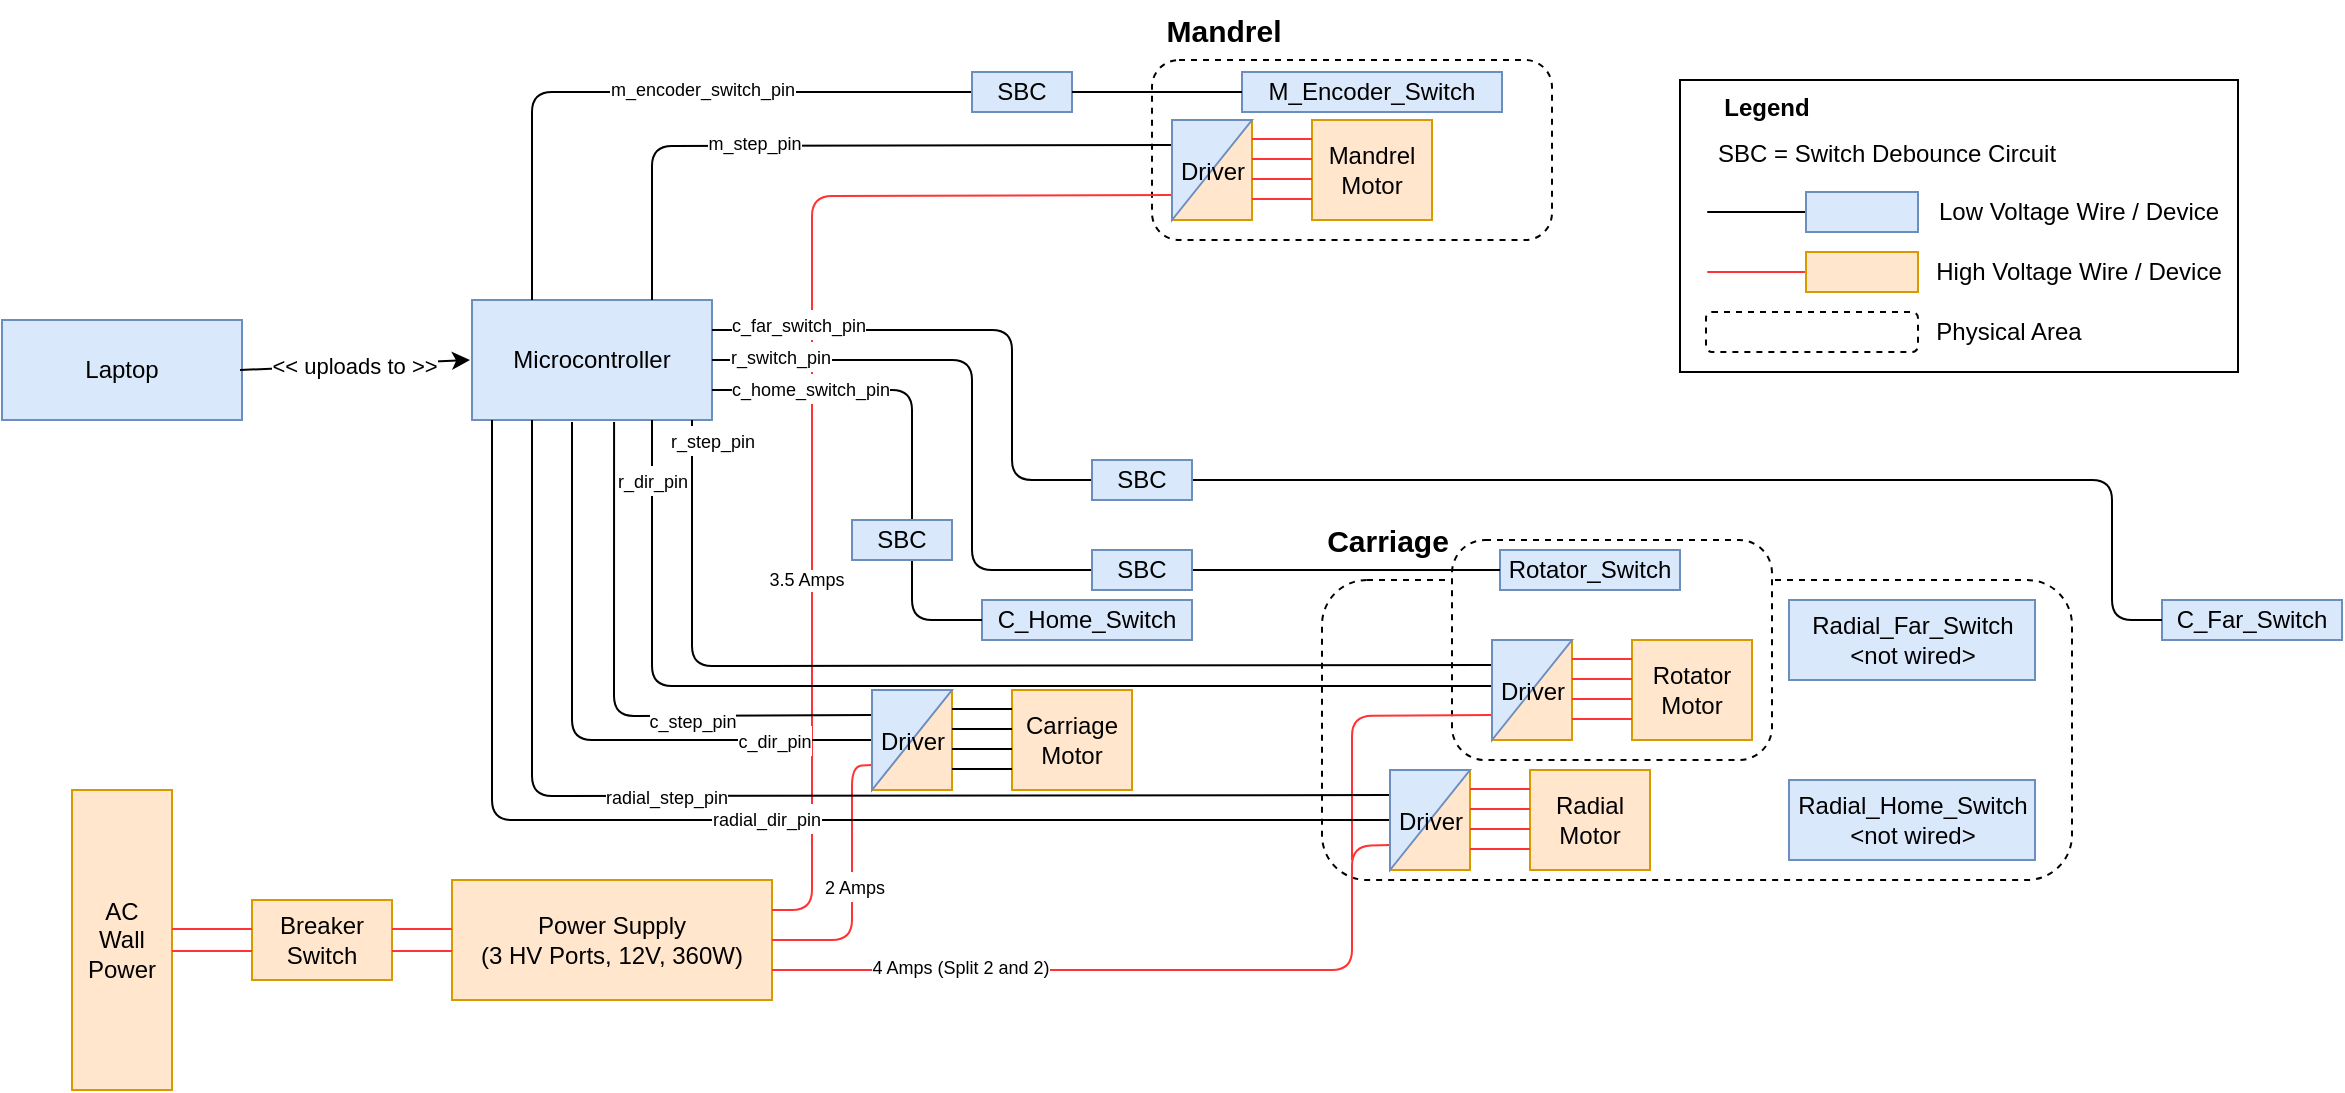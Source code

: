 <mxfile version="13.0.4" type="google"><diagram id="nNzcqElX4ivNg4Z2oJ4j" name="Page-1"><mxGraphModel dx="1796" dy="541" grid="1" gridSize="10" guides="1" tooltips="1" connect="1" arrows="1" fold="1" page="1" pageScale="1" pageWidth="850" pageHeight="1100" math="0" shadow="0"><root><mxCell id="0"/><mxCell id="1" parent="0"/><mxCell id="NPvhhO-7LyAs_4lnvj3m-12" value="" style="rounded=0;whiteSpace=wrap;html=1;" parent="1" vertex="1"><mxGeometry x="654" y="70" width="279" height="146" as="geometry"/></mxCell><mxCell id="IzQt1W1cu9QnGlGekDXs-2" value="" style="rounded=1;whiteSpace=wrap;html=1;dashed=1;" parent="1" vertex="1"><mxGeometry x="390" y="60" width="200" height="90" as="geometry"/></mxCell><mxCell id="IzQt1W1cu9QnGlGekDXs-4" value="" style="rounded=1;whiteSpace=wrap;html=1;dashed=1;" parent="1" vertex="1"><mxGeometry x="475" y="320" width="375" height="150" as="geometry"/></mxCell><mxCell id="IzQt1W1cu9QnGlGekDXs-5" value="Power Supply&lt;br&gt;(3 HV Ports, 12V, 360W)" style="rounded=0;whiteSpace=wrap;html=1;fillColor=#ffe6cc;strokeColor=#d79b00;" parent="1" vertex="1"><mxGeometry x="40" y="470" width="160" height="60" as="geometry"/></mxCell><mxCell id="IzQt1W1cu9QnGlGekDXs-6" value="Microcontroller" style="rounded=0;whiteSpace=wrap;html=1;fillColor=#dae8fc;strokeColor=#6c8ebf;" parent="1" vertex="1"><mxGeometry x="50" y="180" width="120" height="60" as="geometry"/></mxCell><mxCell id="IzQt1W1cu9QnGlGekDXs-7" value="AC&lt;br&gt;Wall Power" style="rounded=0;whiteSpace=wrap;html=1;fillColor=#ffe6cc;strokeColor=#d79b00;" parent="1" vertex="1"><mxGeometry x="-150" y="425" width="50" height="150" as="geometry"/></mxCell><mxCell id="IzQt1W1cu9QnGlGekDXs-8" value="Laptop" style="rounded=0;whiteSpace=wrap;html=1;fillColor=#dae8fc;strokeColor=#6c8ebf;" parent="1" vertex="1"><mxGeometry x="-185" y="190" width="120" height="50" as="geometry"/></mxCell><mxCell id="IzQt1W1cu9QnGlGekDXs-9" value="&amp;lt;&amp;lt; uploads to &amp;gt;&amp;gt;" style="endArrow=classic;html=1;entryX=0;entryY=0.5;entryDx=0;entryDy=0;exitX=1;exitY=0.5;exitDx=0;exitDy=0;" parent="1" edge="1"><mxGeometry width="50" height="50" relative="1" as="geometry"><mxPoint x="-66" y="215" as="sourcePoint"/><mxPoint x="49" y="210" as="targetPoint"/></mxGeometry></mxCell><mxCell id="IzQt1W1cu9QnGlGekDXs-10" value="Mandrel Motor" style="rounded=0;whiteSpace=wrap;html=1;fillColor=#ffe6cc;strokeColor=#d79b00;" parent="1" vertex="1"><mxGeometry x="470" y="90" width="60" height="50" as="geometry"/></mxCell><mxCell id="IzQt1W1cu9QnGlGekDXs-11" value="" style="rounded=0;whiteSpace=wrap;html=1;fillColor=#ffe6cc;strokeColor=#d79b00;" parent="1" vertex="1"><mxGeometry x="400" y="90" width="40" height="50" as="geometry"/></mxCell><mxCell id="IzQt1W1cu9QnGlGekDXs-15" value="" style="endArrow=none;html=1;strokeColor=#FF3333;" parent="1" edge="1"><mxGeometry width="50" height="50" relative="1" as="geometry"><mxPoint x="440" y="99.5" as="sourcePoint"/><mxPoint x="470" y="99.5" as="targetPoint"/></mxGeometry></mxCell><mxCell id="IzQt1W1cu9QnGlGekDXs-18" value="" style="endArrow=none;html=1;strokeColor=#FF3333;" parent="1" edge="1"><mxGeometry width="50" height="50" relative="1" as="geometry"><mxPoint x="440" y="109.5" as="sourcePoint"/><mxPoint x="470" y="109.5" as="targetPoint"/></mxGeometry></mxCell><mxCell id="IzQt1W1cu9QnGlGekDXs-19" value="" style="endArrow=none;html=1;strokeColor=#FF3333;" parent="1" edge="1"><mxGeometry width="50" height="50" relative="1" as="geometry"><mxPoint x="440" y="119.5" as="sourcePoint"/><mxPoint x="470" y="119.5" as="targetPoint"/></mxGeometry></mxCell><mxCell id="IzQt1W1cu9QnGlGekDXs-20" value="" style="endArrow=none;html=1;strokeColor=#FF3333;" parent="1" edge="1"><mxGeometry width="50" height="50" relative="1" as="geometry"><mxPoint x="440" y="129.5" as="sourcePoint"/><mxPoint x="470" y="129.5" as="targetPoint"/></mxGeometry></mxCell><mxCell id="IzQt1W1cu9QnGlGekDXs-21" value="" style="endArrow=none;html=1;entryX=0;entryY=0.25;entryDx=0;entryDy=0;exitX=0.75;exitY=0;exitDx=0;exitDy=0;" parent="1" source="IzQt1W1cu9QnGlGekDXs-6" target="IzQt1W1cu9QnGlGekDXs-11" edge="1"><mxGeometry width="50" height="50" relative="1" as="geometry"><mxPoint x="250" y="186" as="sourcePoint"/><mxPoint x="350" y="180" as="targetPoint"/><Array as="points"><mxPoint x="140" y="103"/></Array></mxGeometry></mxCell><mxCell id="IzQt1W1cu9QnGlGekDXs-23" value="&lt;font style=&quot;font-size: 9px&quot;&gt;m_step_pin&lt;/font&gt;" style="text;html=1;resizable=0;points=[];align=center;verticalAlign=middle;labelBackgroundColor=#ffffff;" parent="IzQt1W1cu9QnGlGekDXs-21" vertex="1" connectable="0"><mxGeometry x="-0.22" y="-23" relative="1" as="geometry"><mxPoint x="-4" y="-25" as="offset"/></mxGeometry></mxCell><mxCell id="IzQt1W1cu9QnGlGekDXs-22" value="" style="endArrow=none;html=1;entryX=0;entryY=0.75;entryDx=0;entryDy=0;strokeColor=#FF3333;exitX=1;exitY=0.25;exitDx=0;exitDy=0;" parent="1" source="IzQt1W1cu9QnGlGekDXs-5" target="IzQt1W1cu9QnGlGekDXs-11" edge="1"><mxGeometry width="50" height="50" relative="1" as="geometry"><mxPoint x="110" y="460" as="sourcePoint"/><mxPoint x="400" y="113" as="targetPoint"/><Array as="points"><mxPoint x="220" y="485"/><mxPoint x="220" y="360"/><mxPoint x="220" y="128"/></Array></mxGeometry></mxCell><mxCell id="IzQt1W1cu9QnGlGekDXs-123" value="3.5 Amps" style="text;html=1;resizable=0;points=[];align=center;verticalAlign=middle;labelBackgroundColor=#ffffff;fontSize=9;" parent="IzQt1W1cu9QnGlGekDXs-22" vertex="1" connectable="0"><mxGeometry x="-0.336" y="3" relative="1" as="geometry"><mxPoint as="offset"/></mxGeometry></mxCell><mxCell id="IzQt1W1cu9QnGlGekDXs-25" value="M_Encoder_Switch" style="rounded=0;whiteSpace=wrap;html=1;fillColor=#dae8fc;strokeColor=#6c8ebf;" parent="1" vertex="1"><mxGeometry x="435" y="66" width="130" height="20" as="geometry"/></mxCell><mxCell id="IzQt1W1cu9QnGlGekDXs-28" value="" style="rounded=1;whiteSpace=wrap;html=1;dashed=1;" parent="1" vertex="1"><mxGeometry x="540" y="300" width="160" height="110" as="geometry"/></mxCell><mxCell id="IzQt1W1cu9QnGlGekDXs-31" value="Breaker Switch" style="rounded=0;whiteSpace=wrap;html=1;fillColor=#ffe6cc;strokeColor=#d79b00;" parent="1" vertex="1"><mxGeometry x="-60" y="480" width="70" height="40" as="geometry"/></mxCell><mxCell id="IzQt1W1cu9QnGlGekDXs-32" value="Radial Motor" style="rounded=0;whiteSpace=wrap;html=1;fillColor=#ffe6cc;strokeColor=#d79b00;" parent="1" vertex="1"><mxGeometry x="579" y="415" width="60" height="50" as="geometry"/></mxCell><mxCell id="IzQt1W1cu9QnGlGekDXs-33" value="" style="rounded=0;whiteSpace=wrap;html=1;fillColor=#ffe6cc;strokeColor=#d79b00;" parent="1" vertex="1"><mxGeometry x="509" y="415" width="40" height="50" as="geometry"/></mxCell><mxCell id="IzQt1W1cu9QnGlGekDXs-34" value="" style="endArrow=none;html=1;strokeColor=#FF3333;" parent="1" edge="1"><mxGeometry width="50" height="50" relative="1" as="geometry"><mxPoint x="549" y="424.5" as="sourcePoint"/><mxPoint x="579" y="424.5" as="targetPoint"/></mxGeometry></mxCell><mxCell id="IzQt1W1cu9QnGlGekDXs-35" value="" style="endArrow=none;html=1;strokeColor=#FF3333;" parent="1" edge="1"><mxGeometry width="50" height="50" relative="1" as="geometry"><mxPoint x="549" y="434.5" as="sourcePoint"/><mxPoint x="579" y="434.5" as="targetPoint"/></mxGeometry></mxCell><mxCell id="IzQt1W1cu9QnGlGekDXs-36" value="" style="endArrow=none;html=1;strokeColor=#FF3333;" parent="1" edge="1"><mxGeometry width="50" height="50" relative="1" as="geometry"><mxPoint x="549" y="444.5" as="sourcePoint"/><mxPoint x="579" y="444.5" as="targetPoint"/></mxGeometry></mxCell><mxCell id="IzQt1W1cu9QnGlGekDXs-37" value="" style="endArrow=none;html=1;strokeColor=#FF3333;" parent="1" edge="1"><mxGeometry width="50" height="50" relative="1" as="geometry"><mxPoint x="549" y="454.5" as="sourcePoint"/><mxPoint x="579" y="454.5" as="targetPoint"/></mxGeometry></mxCell><mxCell id="IzQt1W1cu9QnGlGekDXs-38" value="Rotator Motor" style="rounded=0;whiteSpace=wrap;html=1;fillColor=#ffe6cc;strokeColor=#d79b00;" parent="1" vertex="1"><mxGeometry x="630" y="350" width="60" height="50" as="geometry"/></mxCell><mxCell id="IzQt1W1cu9QnGlGekDXs-39" value="" style="rounded=0;whiteSpace=wrap;html=1;fillColor=#ffe6cc;strokeColor=#d79b00;" parent="1" vertex="1"><mxGeometry x="560" y="350" width="40" height="50" as="geometry"/></mxCell><mxCell id="IzQt1W1cu9QnGlGekDXs-40" value="" style="endArrow=none;html=1;strokeColor=#FF3333;" parent="1" edge="1"><mxGeometry width="50" height="50" relative="1" as="geometry"><mxPoint x="600" y="359.5" as="sourcePoint"/><mxPoint x="630" y="359.5" as="targetPoint"/></mxGeometry></mxCell><mxCell id="IzQt1W1cu9QnGlGekDXs-41" value="" style="endArrow=none;html=1;strokeColor=#FF3333;" parent="1" edge="1"><mxGeometry width="50" height="50" relative="1" as="geometry"><mxPoint x="600" y="369.5" as="sourcePoint"/><mxPoint x="630" y="369.5" as="targetPoint"/></mxGeometry></mxCell><mxCell id="IzQt1W1cu9QnGlGekDXs-42" value="" style="endArrow=none;html=1;strokeColor=#FF3333;" parent="1" edge="1"><mxGeometry width="50" height="50" relative="1" as="geometry"><mxPoint x="600" y="379.5" as="sourcePoint"/><mxPoint x="630" y="379.5" as="targetPoint"/></mxGeometry></mxCell><mxCell id="IzQt1W1cu9QnGlGekDXs-43" value="" style="endArrow=none;html=1;strokeColor=#FF3333;" parent="1" edge="1"><mxGeometry width="50" height="50" relative="1" as="geometry"><mxPoint x="600" y="389.5" as="sourcePoint"/><mxPoint x="630" y="389.5" as="targetPoint"/></mxGeometry></mxCell><mxCell id="IzQt1W1cu9QnGlGekDXs-46" value="Carriage Motor" style="rounded=0;whiteSpace=wrap;html=1;fillColor=#ffe6cc;strokeColor=#d79b00;" parent="1" vertex="1"><mxGeometry x="320" y="375" width="60" height="50" as="geometry"/></mxCell><mxCell id="IzQt1W1cu9QnGlGekDXs-47" value="" style="rounded=0;whiteSpace=wrap;html=1;fillColor=#ffe6cc;strokeColor=#d79b00;" parent="1" vertex="1"><mxGeometry x="250" y="375" width="40" height="50" as="geometry"/></mxCell><mxCell id="IzQt1W1cu9QnGlGekDXs-48" value="" style="endArrow=none;html=1;" parent="1" edge="1"><mxGeometry width="50" height="50" relative="1" as="geometry"><mxPoint x="290" y="384.5" as="sourcePoint"/><mxPoint x="320" y="384.5" as="targetPoint"/></mxGeometry></mxCell><mxCell id="IzQt1W1cu9QnGlGekDXs-49" value="" style="endArrow=none;html=1;" parent="1" edge="1"><mxGeometry width="50" height="50" relative="1" as="geometry"><mxPoint x="290" y="394.5" as="sourcePoint"/><mxPoint x="320" y="394.5" as="targetPoint"/></mxGeometry></mxCell><mxCell id="IzQt1W1cu9QnGlGekDXs-50" value="" style="endArrow=none;html=1;" parent="1" edge="1"><mxGeometry width="50" height="50" relative="1" as="geometry"><mxPoint x="290" y="404.5" as="sourcePoint"/><mxPoint x="320" y="404.5" as="targetPoint"/></mxGeometry></mxCell><mxCell id="IzQt1W1cu9QnGlGekDXs-51" value="" style="endArrow=none;html=1;" parent="1" edge="1"><mxGeometry width="50" height="50" relative="1" as="geometry"><mxPoint x="290" y="414.5" as="sourcePoint"/><mxPoint x="320" y="414.5" as="targetPoint"/></mxGeometry></mxCell><mxCell id="IzQt1W1cu9QnGlGekDXs-52" value="C_Home_Switch" style="rounded=0;whiteSpace=wrap;html=1;fillColor=#dae8fc;strokeColor=#6c8ebf;" parent="1" vertex="1"><mxGeometry x="305" y="330" width="105" height="20" as="geometry"/></mxCell><mxCell id="IzQt1W1cu9QnGlGekDXs-53" value="C_Far_Switch" style="rounded=0;whiteSpace=wrap;html=1;fillColor=#dae8fc;strokeColor=#6c8ebf;" parent="1" vertex="1"><mxGeometry x="895" y="330" width="90" height="20" as="geometry"/></mxCell><mxCell id="IzQt1W1cu9QnGlGekDXs-54" value="&lt;b&gt;&lt;font style=&quot;font-size: 15px&quot;&gt;Mandrel&lt;/font&gt;&lt;/b&gt;" style="text;html=1;strokeColor=none;fillColor=none;align=center;verticalAlign=middle;whiteSpace=wrap;rounded=0;" parent="1" vertex="1"><mxGeometry x="376" y="30" width="100" height="30" as="geometry"/></mxCell><mxCell id="IzQt1W1cu9QnGlGekDXs-55" value="&lt;b&gt;&lt;font style=&quot;font-size: 15px&quot;&gt;Carriage&lt;/font&gt;&lt;/b&gt;" style="text;html=1;strokeColor=none;fillColor=none;align=center;verticalAlign=middle;whiteSpace=wrap;rounded=0;" parent="1" vertex="1"><mxGeometry x="458" y="285" width="100" height="30" as="geometry"/></mxCell><mxCell id="IzQt1W1cu9QnGlGekDXs-60" value="Rotator_Switch" style="rounded=0;whiteSpace=wrap;html=1;fillColor=#dae8fc;strokeColor=#6c8ebf;" parent="1" vertex="1"><mxGeometry x="564" y="305" width="90" height="20" as="geometry"/></mxCell><mxCell id="IzQt1W1cu9QnGlGekDXs-64" value="Radial_Home_Switch&lt;br&gt;&amp;lt;not wired&amp;gt;" style="rounded=0;whiteSpace=wrap;html=1;fillColor=#dae8fc;strokeColor=#6c8ebf;" parent="1" vertex="1"><mxGeometry x="708.5" y="420" width="123" height="40" as="geometry"/></mxCell><mxCell id="IzQt1W1cu9QnGlGekDXs-65" value="Radial_Far_Switch&lt;br&gt;&amp;lt;not wired&amp;gt;" style="rounded=0;whiteSpace=wrap;html=1;fillColor=#dae8fc;strokeColor=#6c8ebf;" parent="1" vertex="1"><mxGeometry x="708.5" y="330" width="123" height="40" as="geometry"/></mxCell><mxCell id="IzQt1W1cu9QnGlGekDXs-68" value="" style="endArrow=none;html=1;entryX=0;entryY=0.5;entryDx=0;entryDy=0;exitX=0.25;exitY=0;exitDx=0;exitDy=0;" parent="1" source="IzQt1W1cu9QnGlGekDXs-6" target="IzQt1W1cu9QnGlGekDXs-80" edge="1"><mxGeometry width="50" height="50" relative="1" as="geometry"><mxPoint x="170" y="180" as="sourcePoint"/><mxPoint x="258" y="80" as="targetPoint"/><Array as="points"><mxPoint x="80" y="76"/></Array></mxGeometry></mxCell><mxCell id="IzQt1W1cu9QnGlGekDXs-70" value="&lt;font style=&quot;font-size: 9px&quot;&gt;m_encoder_switch_pin&lt;/font&gt;" style="text;html=1;resizable=0;points=[];align=center;verticalAlign=middle;labelBackgroundColor=#ffffff;" parent="IzQt1W1cu9QnGlGekDXs-68" vertex="1" connectable="0"><mxGeometry x="0.252" y="-1" relative="1" as="geometry"><mxPoint x="-14.5" y="-3" as="offset"/></mxGeometry></mxCell><mxCell id="IzQt1W1cu9QnGlGekDXs-72" value="" style="endArrow=none;html=1;exitX=1;exitY=0.5;exitDx=0;exitDy=0;entryX=0;entryY=0.75;entryDx=0;entryDy=0;strokeColor=#FF3333;" parent="1" source="IzQt1W1cu9QnGlGekDXs-5" target="IzQt1W1cu9QnGlGekDXs-47" edge="1"><mxGeometry width="50" height="50" relative="1" as="geometry"><mxPoint x="170" y="465" as="sourcePoint"/><mxPoint x="205" y="415" as="targetPoint"/><Array as="points"><mxPoint x="240" y="500"/><mxPoint x="240" y="413"/></Array></mxGeometry></mxCell><mxCell id="IzQt1W1cu9QnGlGekDXs-122" value="&lt;font style=&quot;font-size: 9px&quot;&gt;2 Amps&lt;/font&gt;" style="text;html=1;resizable=0;points=[];align=center;verticalAlign=middle;labelBackgroundColor=#ffffff;" parent="IzQt1W1cu9QnGlGekDXs-72" vertex="1" connectable="0"><mxGeometry x="-0.022" y="-1" relative="1" as="geometry"><mxPoint as="offset"/></mxGeometry></mxCell><mxCell id="IzQt1W1cu9QnGlGekDXs-73" value="" style="endArrow=none;html=1;entryX=0;entryY=0.75;entryDx=0;entryDy=0;exitX=1;exitY=0.75;exitDx=0;exitDy=0;strokeColor=#FF3333;" parent="1" source="IzQt1W1cu9QnGlGekDXs-5" target="IzQt1W1cu9QnGlGekDXs-33" edge="1"><mxGeometry width="50" height="50" relative="1" as="geometry"><mxPoint x="230" y="530" as="sourcePoint"/><mxPoint x="280" y="480" as="targetPoint"/><Array as="points"><mxPoint x="490" y="515"/><mxPoint x="490" y="490"/><mxPoint x="490" y="453"/></Array></mxGeometry></mxCell><mxCell id="IzQt1W1cu9QnGlGekDXs-121" value="&lt;font style=&quot;font-size: 9px&quot;&gt;4 Amps (Split 2 and 2)&lt;/font&gt;" style="text;html=1;resizable=0;points=[];align=center;verticalAlign=middle;labelBackgroundColor=#ffffff;" parent="IzQt1W1cu9QnGlGekDXs-73" vertex="1" connectable="0"><mxGeometry x="-0.492" y="2" relative="1" as="geometry"><mxPoint as="offset"/></mxGeometry></mxCell><mxCell id="IzQt1W1cu9QnGlGekDXs-76" value="" style="endArrow=none;html=1;entryX=0;entryY=0.75;entryDx=0;entryDy=0;strokeColor=#FF3333;" parent="1" target="IzQt1W1cu9QnGlGekDXs-39" edge="1"><mxGeometry width="50" height="50" relative="1" as="geometry"><mxPoint x="490" y="460" as="sourcePoint"/><mxPoint x="500" y="429" as="targetPoint"/><Array as="points"><mxPoint x="490" y="420"/><mxPoint x="490" y="388"/></Array></mxGeometry></mxCell><mxCell id="IzQt1W1cu9QnGlGekDXs-80" value="SBC" style="rounded=0;whiteSpace=wrap;html=1;fillColor=#dae8fc;strokeColor=#6c8ebf;" parent="1" vertex="1"><mxGeometry x="300" y="66" width="50" height="20" as="geometry"/></mxCell><mxCell id="IzQt1W1cu9QnGlGekDXs-83" value="" style="endArrow=none;html=1;strokeColor=#000000;exitX=1;exitY=0.5;exitDx=0;exitDy=0;entryX=0;entryY=0.5;entryDx=0;entryDy=0;" parent="1" source="IzQt1W1cu9QnGlGekDXs-80" target="IzQt1W1cu9QnGlGekDXs-25" edge="1"><mxGeometry width="50" height="50" relative="1" as="geometry"><mxPoint x="320" y="60" as="sourcePoint"/><mxPoint x="370" y="10" as="targetPoint"/></mxGeometry></mxCell><mxCell id="IzQt1W1cu9QnGlGekDXs-84" value="" style="endArrow=none;html=1;entryX=0;entryY=0.5;entryDx=0;entryDy=0;exitX=1;exitY=0.75;exitDx=0;exitDy=0;" parent="1" source="IzQt1W1cu9QnGlGekDXs-6" target="IzQt1W1cu9QnGlGekDXs-52" edge="1"><mxGeometry width="50" height="50" relative="1" as="geometry"><mxPoint x="90" y="190" as="sourcePoint"/><mxPoint x="310" y="86" as="targetPoint"/><Array as="points"><mxPoint x="270" y="225"/><mxPoint x="270" y="340"/></Array></mxGeometry></mxCell><mxCell id="IzQt1W1cu9QnGlGekDXs-85" value="&lt;font style=&quot;font-size: 9px&quot;&gt;c_home_switch_pin&lt;/font&gt;" style="text;html=1;resizable=0;points=[];align=center;verticalAlign=middle;labelBackgroundColor=#ffffff;" parent="IzQt1W1cu9QnGlGekDXs-84" vertex="1" connectable="0"><mxGeometry x="0.252" y="-1" relative="1" as="geometry"><mxPoint x="-50" y="-58" as="offset"/></mxGeometry></mxCell><mxCell id="IzQt1W1cu9QnGlGekDXs-86" value="" style="endArrow=none;html=1;entryX=0;entryY=0.5;entryDx=0;entryDy=0;exitX=1;exitY=0.25;exitDx=0;exitDy=0;" parent="1" source="IzQt1W1cu9QnGlGekDXs-6" target="IzQt1W1cu9QnGlGekDXs-53" edge="1"><mxGeometry width="50" height="50" relative="1" as="geometry"><mxPoint x="180" y="190" as="sourcePoint"/><mxPoint x="315" y="305" as="targetPoint"/><Array as="points"><mxPoint x="320" y="195"/><mxPoint x="320" y="270"/><mxPoint x="870" y="270"/><mxPoint x="870" y="340"/></Array></mxGeometry></mxCell><mxCell id="IzQt1W1cu9QnGlGekDXs-87" value="&lt;font style=&quot;font-size: 9px&quot;&gt;c_far_switch_pin&lt;/font&gt;" style="text;html=1;resizable=0;points=[];align=center;verticalAlign=middle;labelBackgroundColor=#ffffff;" parent="IzQt1W1cu9QnGlGekDXs-86" vertex="1" connectable="0"><mxGeometry x="0.252" y="-1" relative="1" as="geometry"><mxPoint x="-427" y="-79" as="offset"/></mxGeometry></mxCell><mxCell id="IzQt1W1cu9QnGlGekDXs-88" value="" style="endArrow=none;html=1;entryX=0;entryY=0.5;entryDx=0;entryDy=0;exitX=1;exitY=0.5;exitDx=0;exitDy=0;" parent="1" source="IzQt1W1cu9QnGlGekDXs-6" target="IzQt1W1cu9QnGlGekDXs-60" edge="1"><mxGeometry width="50" height="50" relative="1" as="geometry"><mxPoint x="180" y="205" as="sourcePoint"/><mxPoint x="905" y="350" as="targetPoint"/><Array as="points"><mxPoint x="300" y="210"/><mxPoint x="300" y="315"/></Array></mxGeometry></mxCell><mxCell id="IzQt1W1cu9QnGlGekDXs-90" value="&lt;font style=&quot;font-size: 9px&quot;&gt;r_switch_pin&lt;/font&gt;" style="text;html=1;resizable=0;points=[];align=center;verticalAlign=middle;labelBackgroundColor=#ffffff;" parent="IzQt1W1cu9QnGlGekDXs-88" vertex="1" connectable="0"><mxGeometry x="-0.697" y="-1" relative="1" as="geometry"><mxPoint x="-42" y="-3" as="offset"/></mxGeometry></mxCell><mxCell id="IzQt1W1cu9QnGlGekDXs-92" value="" style="endArrow=none;html=1;entryX=0;entryY=0.25;entryDx=0;entryDy=0;exitX=0.592;exitY=1.017;exitDx=0;exitDy=0;exitPerimeter=0;" parent="1" source="IzQt1W1cu9QnGlGekDXs-6" target="IzQt1W1cu9QnGlGekDXs-47" edge="1"><mxGeometry width="50" height="50" relative="1" as="geometry"><mxPoint x="180" y="235" as="sourcePoint"/><mxPoint x="315" y="350" as="targetPoint"/><Array as="points"><mxPoint x="121" y="388"/></Array></mxGeometry></mxCell><mxCell id="IzQt1W1cu9QnGlGekDXs-93" value="&lt;font style=&quot;font-size: 9px&quot;&gt;c_step_pin&lt;/font&gt;" style="text;html=1;resizable=0;points=[];align=center;verticalAlign=middle;labelBackgroundColor=#ffffff;" parent="IzQt1W1cu9QnGlGekDXs-92" vertex="1" connectable="0"><mxGeometry x="0.252" y="-1" relative="1" as="geometry"><mxPoint x="13" y="1" as="offset"/></mxGeometry></mxCell><mxCell id="IzQt1W1cu9QnGlGekDXs-94" value="" style="endArrow=none;html=1;entryX=0;entryY=0.5;entryDx=0;entryDy=0;" parent="1" target="IzQt1W1cu9QnGlGekDXs-47" edge="1"><mxGeometry width="50" height="50" relative="1" as="geometry"><mxPoint x="100" y="241" as="sourcePoint"/><mxPoint x="220" y="393.5" as="targetPoint"/><Array as="points"><mxPoint x="100" y="400"/></Array></mxGeometry></mxCell><mxCell id="IzQt1W1cu9QnGlGekDXs-95" value="&lt;font style=&quot;font-size: 9px&quot;&gt;c_dir_pin&lt;/font&gt;" style="text;html=1;resizable=0;points=[];align=center;verticalAlign=middle;labelBackgroundColor=#ffffff;" parent="IzQt1W1cu9QnGlGekDXs-94" vertex="1" connectable="0"><mxGeometry x="0.252" y="-1" relative="1" as="geometry"><mxPoint x="66" y="-1" as="offset"/></mxGeometry></mxCell><mxCell id="IzQt1W1cu9QnGlGekDXs-96" value="" style="endArrow=none;html=1;entryX=0;entryY=0.25;entryDx=0;entryDy=0;" parent="1" target="IzQt1W1cu9QnGlGekDXs-39" edge="1"><mxGeometry width="50" height="50" relative="1" as="geometry"><mxPoint x="160" y="240" as="sourcePoint"/><mxPoint x="260" y="397.5" as="targetPoint"/><Array as="points"><mxPoint x="160" y="363"/></Array></mxGeometry></mxCell><mxCell id="IzQt1W1cu9QnGlGekDXs-100" value="&lt;span style=&quot;font-size: 9px&quot;&gt;r_step_pin&lt;/span&gt;" style="text;html=1;resizable=0;points=[];align=center;verticalAlign=middle;labelBackgroundColor=#ffffff;direction=south;" parent="IzQt1W1cu9QnGlGekDXs-96" vertex="1" connectable="0"><mxGeometry x="-0.866" y="-1" relative="1" as="geometry"><mxPoint x="11" y="-25" as="offset"/></mxGeometry></mxCell><mxCell id="IzQt1W1cu9QnGlGekDXs-98" value="" style="endArrow=none;html=1;exitX=0.75;exitY=1;exitDx=0;exitDy=0;" parent="1" source="IzQt1W1cu9QnGlGekDXs-6" edge="1"><mxGeometry width="50" height="50" relative="1" as="geometry"><mxPoint x="170.04" y="251.98" as="sourcePoint"/><mxPoint x="560" y="373" as="targetPoint"/><Array as="points"><mxPoint x="140" y="373"/></Array></mxGeometry></mxCell><mxCell id="IzQt1W1cu9QnGlGekDXs-101" value="&lt;span style=&quot;font-size: 9px&quot;&gt;r_dir_pin&lt;/span&gt;" style="text;html=1;resizable=0;points=[];align=center;verticalAlign=middle;labelBackgroundColor=#ffffff;" parent="IzQt1W1cu9QnGlGekDXs-98" vertex="1" connectable="0"><mxGeometry x="-0.794" y="-1" relative="1" as="geometry"><mxPoint x="1" y="-27" as="offset"/></mxGeometry></mxCell><mxCell id="IzQt1W1cu9QnGlGekDXs-102" value="" style="endArrow=none;html=1;entryX=0;entryY=0.25;entryDx=0;entryDy=0;exitX=0.25;exitY=1;exitDx=0;exitDy=0;" parent="1" source="IzQt1W1cu9QnGlGekDXs-6" target="IzQt1W1cu9QnGlGekDXs-33" edge="1"><mxGeometry width="50" height="50" relative="1" as="geometry"><mxPoint x="40" y="280" as="sourcePoint"/><mxPoint x="260" y="397.5" as="targetPoint"/><Array as="points"><mxPoint x="80" y="428"/></Array></mxGeometry></mxCell><mxCell id="IzQt1W1cu9QnGlGekDXs-106" value="&lt;font style=&quot;font-size: 9px&quot;&gt;radial_step_pin&lt;/font&gt;" style="text;html=1;resizable=0;points=[];align=center;verticalAlign=middle;labelBackgroundColor=#ffffff;" parent="IzQt1W1cu9QnGlGekDXs-102" vertex="1" connectable="0"><mxGeometry x="-0.382" y="64" relative="1" as="geometry"><mxPoint x="64" y="64" as="offset"/></mxGeometry></mxCell><mxCell id="IzQt1W1cu9QnGlGekDXs-105" value="" style="endArrow=none;html=1;entryX=0;entryY=0.5;entryDx=0;entryDy=0;" parent="1" target="IzQt1W1cu9QnGlGekDXs-33" edge="1"><mxGeometry width="50" height="50" relative="1" as="geometry"><mxPoint x="60" y="240" as="sourcePoint"/><mxPoint x="480" y="439.5" as="targetPoint"/><Array as="points"><mxPoint x="60" y="440"/></Array></mxGeometry></mxCell><mxCell id="IzQt1W1cu9QnGlGekDXs-107" value="&lt;span style=&quot;font-size: 9px&quot;&gt;radial_dir_pin&lt;/span&gt;" style="text;html=1;resizable=0;points=[];align=center;verticalAlign=middle;labelBackgroundColor=#ffffff;" parent="IzQt1W1cu9QnGlGekDXs-105" vertex="1" connectable="0"><mxGeometry x="0.037" y="1" relative="1" as="geometry"><mxPoint as="offset"/></mxGeometry></mxCell><mxCell id="IzQt1W1cu9QnGlGekDXs-108" value="SBC" style="rounded=0;whiteSpace=wrap;html=1;fillColor=#dae8fc;strokeColor=#6c8ebf;" parent="1" vertex="1"><mxGeometry x="360" y="305" width="50" height="20" as="geometry"/></mxCell><mxCell id="IzQt1W1cu9QnGlGekDXs-112" value="SBC" style="rounded=0;whiteSpace=wrap;html=1;fillColor=#dae8fc;strokeColor=#6c8ebf;" parent="1" vertex="1"><mxGeometry x="360" y="260" width="50" height="20" as="geometry"/></mxCell><mxCell id="IzQt1W1cu9QnGlGekDXs-117" value="SBC" style="rounded=0;whiteSpace=wrap;html=1;fillColor=#dae8fc;strokeColor=#6c8ebf;" parent="1" vertex="1"><mxGeometry x="240" y="290" width="50" height="20" as="geometry"/></mxCell><mxCell id="IzQt1W1cu9QnGlGekDXs-118" value="" style="shape=link;html=1;strokeColor=#FF3333;entryX=0;entryY=0.5;entryDx=0;entryDy=0;width=11;exitX=1;exitY=0.5;exitDx=0;exitDy=0;" parent="1" source="IzQt1W1cu9QnGlGekDXs-7" target="IzQt1W1cu9QnGlGekDXs-31" edge="1"><mxGeometry width="50" height="50" relative="1" as="geometry"><mxPoint x="-90" y="500" as="sourcePoint"/><mxPoint x="-30" y="430" as="targetPoint"/></mxGeometry></mxCell><mxCell id="IzQt1W1cu9QnGlGekDXs-119" value="" style="shape=link;html=1;strokeColor=#FF3333;width=11;exitX=1;exitY=0.5;exitDx=0;exitDy=0;" parent="1" edge="1"><mxGeometry width="50" height="50" relative="1" as="geometry"><mxPoint x="10" y="500" as="sourcePoint"/><mxPoint x="40" y="500" as="targetPoint"/></mxGeometry></mxCell><mxCell id="NPvhhO-7LyAs_4lnvj3m-2" value="&lt;b&gt;Legend&lt;br&gt;&lt;br&gt;&lt;/b&gt;" style="text;html=1;align=center;verticalAlign=middle;resizable=0;points=[];autosize=1;" parent="1" vertex="1"><mxGeometry x="667" y="76" width="60" height="30" as="geometry"/></mxCell><mxCell id="NPvhhO-7LyAs_4lnvj3m-3" value="" style="endArrow=none;html=1;" parent="1" edge="1"><mxGeometry width="50" height="50" relative="1" as="geometry"><mxPoint x="689" y="136" as="sourcePoint"/><mxPoint x="719" y="136" as="targetPoint"/><Array as="points"><mxPoint x="663" y="136"/></Array></mxGeometry></mxCell><mxCell id="NPvhhO-7LyAs_4lnvj3m-5" value="Low Voltage Wire / Device" style="text;html=1;align=center;verticalAlign=middle;resizable=0;points=[];autosize=1;" parent="1" vertex="1"><mxGeometry x="773" y="126" width="160" height="20" as="geometry"/></mxCell><mxCell id="NPvhhO-7LyAs_4lnvj3m-6" value="" style="endArrow=none;html=1;strokeColor=#FF3333;" parent="1" edge="1"><mxGeometry width="50" height="50" relative="1" as="geometry"><mxPoint x="689" y="166" as="sourcePoint"/><mxPoint x="719" y="166" as="targetPoint"/><Array as="points"><mxPoint x="663" y="166"/></Array></mxGeometry></mxCell><mxCell id="NPvhhO-7LyAs_4lnvj3m-7" value="High Voltage Wire / Device" style="text;html=1;align=center;verticalAlign=middle;resizable=0;points=[];autosize=1;" parent="1" vertex="1"><mxGeometry x="773" y="156" width="160" height="20" as="geometry"/></mxCell><mxCell id="NPvhhO-7LyAs_4lnvj3m-10" value="" style="rounded=1;whiteSpace=wrap;html=1;dashed=1;" parent="1" vertex="1"><mxGeometry x="667" y="186" width="106" height="20" as="geometry"/></mxCell><mxCell id="NPvhhO-7LyAs_4lnvj3m-11" value="Physical Area" style="text;html=1;align=center;verticalAlign=middle;resizable=0;points=[];autosize=1;" parent="1" vertex="1"><mxGeometry x="773" y="186" width="90" height="20" as="geometry"/></mxCell><mxCell id="NPvhhO-7LyAs_4lnvj3m-18" value="" style="rounded=0;whiteSpace=wrap;html=1;fillColor=#dae8fc;strokeColor=#6c8ebf;" parent="1" vertex="1"><mxGeometry x="717" y="126" width="56" height="20" as="geometry"/></mxCell><mxCell id="NPvhhO-7LyAs_4lnvj3m-19" value="" style="rounded=0;whiteSpace=wrap;html=1;fillColor=#ffe6cc;strokeColor=#d79b00;" parent="1" vertex="1"><mxGeometry x="717" y="156" width="56" height="20" as="geometry"/></mxCell><mxCell id="NPvhhO-7LyAs_4lnvj3m-24" value="" style="verticalLabelPosition=bottom;verticalAlign=top;html=1;shape=mxgraph.basic.orthogonal_triangle;rotation=90;fillColor=#dae8fc;strokeColor=#6c8ebf;" parent="1" vertex="1"><mxGeometry x="395" y="95" width="50" height="40" as="geometry"/></mxCell><mxCell id="NPvhhO-7LyAs_4lnvj3m-27" value="Driver" style="text;html=1;align=center;verticalAlign=middle;resizable=0;points=[];autosize=1;" parent="1" vertex="1"><mxGeometry x="395" y="106" width="50" height="20" as="geometry"/></mxCell><mxCell id="NPvhhO-7LyAs_4lnvj3m-29" value="" style="verticalLabelPosition=bottom;verticalAlign=top;html=1;shape=mxgraph.basic.orthogonal_triangle;rotation=90;fillColor=#dae8fc;strokeColor=#6c8ebf;" parent="1" vertex="1"><mxGeometry x="555" y="355" width="50" height="40" as="geometry"/></mxCell><mxCell id="NPvhhO-7LyAs_4lnvj3m-30" value="Driver" style="text;html=1;align=center;verticalAlign=middle;resizable=0;points=[];autosize=1;" parent="1" vertex="1"><mxGeometry x="555" y="366" width="50" height="20" as="geometry"/></mxCell><mxCell id="NPvhhO-7LyAs_4lnvj3m-31" value="" style="verticalLabelPosition=bottom;verticalAlign=top;html=1;shape=mxgraph.basic.orthogonal_triangle;rotation=90;fillColor=#dae8fc;strokeColor=#6c8ebf;" parent="1" vertex="1"><mxGeometry x="245" y="380" width="50" height="40" as="geometry"/></mxCell><mxCell id="NPvhhO-7LyAs_4lnvj3m-32" value="Driver" style="text;html=1;align=center;verticalAlign=middle;resizable=0;points=[];autosize=1;" parent="1" vertex="1"><mxGeometry x="245" y="391" width="50" height="20" as="geometry"/></mxCell><mxCell id="NPvhhO-7LyAs_4lnvj3m-33" value="" style="verticalLabelPosition=bottom;verticalAlign=top;html=1;shape=mxgraph.basic.orthogonal_triangle;rotation=90;fillColor=#dae8fc;strokeColor=#6c8ebf;" parent="1" vertex="1"><mxGeometry x="504" y="420" width="50" height="40" as="geometry"/></mxCell><mxCell id="NPvhhO-7LyAs_4lnvj3m-34" value="Driver" style="text;html=1;align=center;verticalAlign=middle;resizable=0;points=[];autosize=1;" parent="1" vertex="1"><mxGeometry x="504" y="431" width="50" height="20" as="geometry"/></mxCell><mxCell id="NPvhhO-7LyAs_4lnvj3m-35" value="SBC = Switch Debounce Circuit" style="text;html=1;align=center;verticalAlign=middle;resizable=0;points=[];autosize=1;" parent="1" vertex="1"><mxGeometry x="667" y="97" width="180" height="20" as="geometry"/></mxCell></root></mxGraphModel></diagram></mxfile>